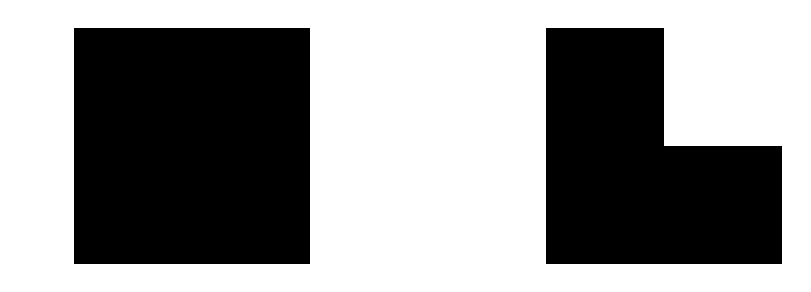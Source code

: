 
% Les similitudes : shift=translation, scale = homothÃÂÃÂ©tie, rotate = angle (en degrÃÂÃÂ©)
\newcommand\simone{\begin{scope}[shift={(0,0)}, scale=.5, rotate=0]}
\newcommand\simtwo{\begin{scope}[shift={(.5,0)}, scale=.5, rotate=0]}
\newcommand\simthree{\begin{scope}[shift={(0,0.5)}, scale=.5, rotate=0]}
% La figure initiale
\newcommand\initfigure{\fill (0,0) rectangle (1,1);}
%\newcommand\initfigure{\fill (0.5,0.433) circle (1.3cm);}
%\newcommand\initfigure{\fill (0,0)--++(0,1)--++(1,0)--++(0,-1)--cycle;}
%\newcommand\initfigure{\fill (0,0)--++(0,0.5)--++(0.5,0)--++(0,-0.5)--cycle;}

% Le programme rÃÂÃÂ©cursif
\newcommand{\ifs}[2]{% #1 the counter, #2 the instructions
                          \ifnum #1 < 0% stop now
                          #2%
                          %\relax% Relax, max, on ne fait rien, c'est terminÃÂÃÂÃÂÃÂÃÂÃÂÃÂÃÂÃÂÃÂÃÂÃÂÃÂÃÂÃÂÃÂ©.
                          \else%
                          \count255=#1%
                          \advance\count255 by -1%
                          \simone
                             \ifs{\number\count255}{#2};                          
                          \end{scope};

                          \simtwo
                             \ifs{\number\count255}{#2};                          
                          \end{scope};

                          \simthree
                             \ifs{\number\count255}{#2};                          
                          \end{scope};

                          \fi%
}

\begin{tikzpicture}[scale=3]
  \ifs{-1}{\initfigure};



\begin{scope}[xshift=2cm]
  \ifs{0}{\initfigure};
\end{scope}

%
% 
%\begin{scope}[yshift=-1.1cm]
%  \ifs{1}{\initfigure};
%\end{scope}
%
%\begin{scope}[xshift=1.1cm, yshift=-1.1cm]
%  \ifs{2}{\initfigure};
%\end{scope}
%
%\begin{scope}[scale = 2,xshift=0cm, yshift=-1.5cm]
%  \ifs{5}{\initfigure};
%\end{scope}
\end{tikzpicture}